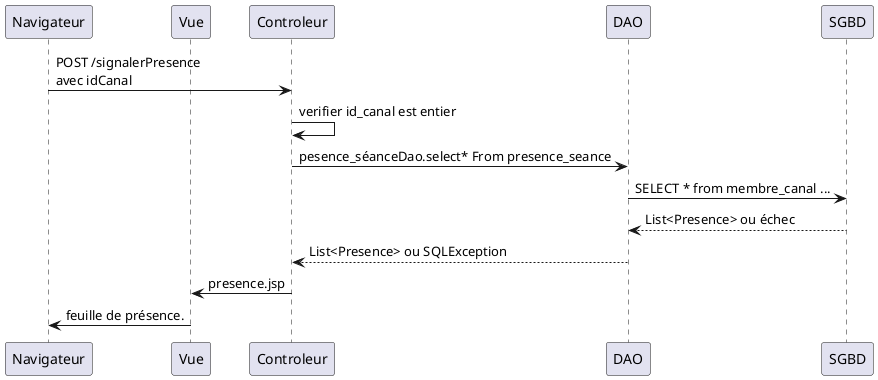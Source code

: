@startuml
participant Navigateur
participant Vue

Navigateur -> Controleur: POST /signalerPresence\navec idCanal
Controleur -> Controleur: verifier id_canal est entier
Controleur -> DAO: pesence_séanceDao.select* From presence_seance
DAO -> SGBD: SELECT * from membre_canal ...
SGBD --> DAO: List<Presence> ou échec
DAO --> Controleur:  List<Presence> ou SQLException
Controleur -> Vue: presence.jsp
Vue -> Navigateur:feuille de présence.
@enduml
